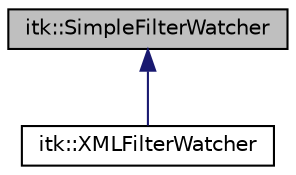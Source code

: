 digraph "itk::SimpleFilterWatcher"
{
 // LATEX_PDF_SIZE
  edge [fontname="Helvetica",fontsize="10",labelfontname="Helvetica",labelfontsize="10"];
  node [fontname="Helvetica",fontsize="10",shape=record];
  Node1 [label="itk::SimpleFilterWatcher",height=0.2,width=0.4,color="black", fillcolor="grey75", style="filled", fontcolor="black",tooltip="Simple mechanism for monitoring the pipeline events of a filter and reporting these events to std::co..."];
  Node1 -> Node2 [dir="back",color="midnightblue",fontsize="10",style="solid",fontname="Helvetica"];
  Node2 [label="itk::XMLFilterWatcher",height=0.2,width=0.4,color="black", fillcolor="white", style="filled",URL="$classitk_1_1XMLFilterWatcher.html",tooltip="Simple mechanism for monitoring the pipeline events of a filter and reporting these events to std::co..."];
}
